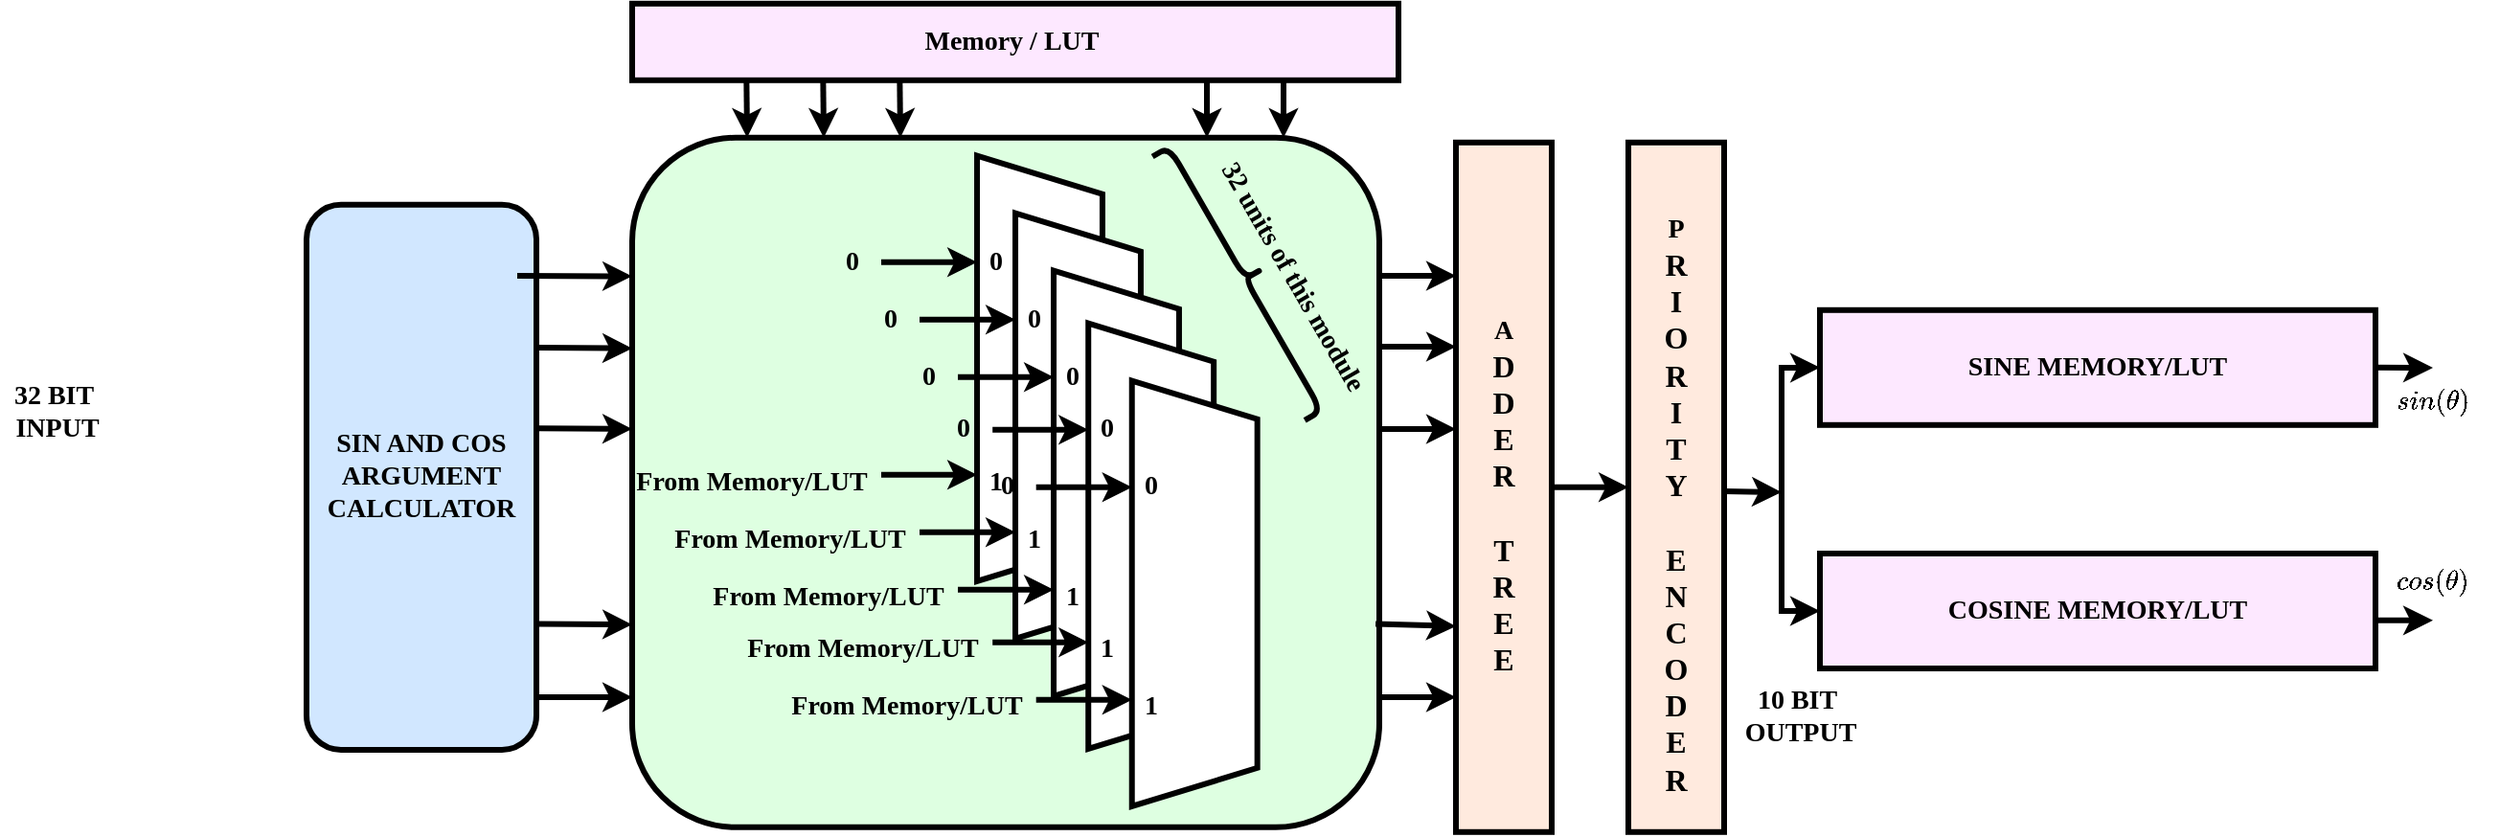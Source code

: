 <mxfile version="24.5.4" type="github">
  <diagram name="Page-1" id="rGx6_5tmaHGXSoKlAdhS">
    <mxGraphModel dx="1463" dy="316" grid="1" gridSize="10" guides="1" tooltips="1" connect="1" arrows="1" fold="1" page="1" pageScale="1" pageWidth="827" pageHeight="1169" math="1" shadow="0">
      <root>
        <mxCell id="0" />
        <mxCell id="1" parent="0" />
        <mxCell id="6gV8mkcd9MCs-agUJCd1-65" value="" style="rounded=1;whiteSpace=wrap;html=1;strokeWidth=3;fillColor=#D1E7FF;" parent="1" vertex="1">
          <mxGeometry x="-110" y="202.9" width="120" height="284.6" as="geometry" />
        </mxCell>
        <mxCell id="6gV8mkcd9MCs-agUJCd1-1" value="" style="rounded=1;whiteSpace=wrap;html=1;strokeWidth=3;fillColor=#DEFFE1;" parent="1" vertex="1">
          <mxGeometry x="60" y="167.9" width="390" height="360" as="geometry" />
        </mxCell>
        <mxCell id="6gV8mkcd9MCs-agUJCd1-2" value="" style="rounded=0;whiteSpace=wrap;html=1;strokeWidth=3;fillColor=#FDE8FF;" parent="1" vertex="1">
          <mxGeometry x="60" y="97.9" width="400" height="40" as="geometry" />
        </mxCell>
        <mxCell id="6gV8mkcd9MCs-agUJCd1-3" value="" style="endArrow=classic;html=1;rounded=0;strokeWidth=3;" parent="1" edge="1">
          <mxGeometry width="50" height="50" relative="1" as="geometry">
            <mxPoint y="240" as="sourcePoint" />
            <mxPoint x="60" y="240.23" as="targetPoint" />
          </mxGeometry>
        </mxCell>
        <mxCell id="6gV8mkcd9MCs-agUJCd1-4" value="" style="endArrow=classic;html=1;rounded=0;strokeWidth=3;exitX=1.005;exitY=0.262;exitDx=0;exitDy=0;exitPerimeter=0;" parent="1" edge="1" source="6gV8mkcd9MCs-agUJCd1-65">
          <mxGeometry width="50" height="50" relative="1" as="geometry">
            <mxPoint x="-20" y="277.9" as="sourcePoint" />
            <mxPoint x="60" y="277.9" as="targetPoint" />
          </mxGeometry>
        </mxCell>
        <mxCell id="6gV8mkcd9MCs-agUJCd1-5" value="" style="endArrow=classic;html=1;rounded=0;strokeWidth=3;exitX=0.999;exitY=0.216;exitDx=0;exitDy=0;exitPerimeter=0;" parent="1" edge="1" source="6gV8mkcd9MCs-agUJCd1-66">
          <mxGeometry width="50" height="50" relative="1" as="geometry">
            <mxPoint x="-20" y="319.98" as="sourcePoint" />
            <mxPoint x="60" y="319.98" as="targetPoint" />
          </mxGeometry>
        </mxCell>
        <mxCell id="6gV8mkcd9MCs-agUJCd1-6" value="" style="endArrow=classic;html=1;rounded=0;strokeWidth=3;exitX=0.999;exitY=0.769;exitDx=0;exitDy=0;exitPerimeter=0;" parent="1" edge="1" source="6gV8mkcd9MCs-agUJCd1-65">
          <mxGeometry width="50" height="50" relative="1" as="geometry">
            <mxPoint x="-20" y="422.07" as="sourcePoint" />
            <mxPoint x="60" y="422.07" as="targetPoint" />
          </mxGeometry>
        </mxCell>
        <mxCell id="6gV8mkcd9MCs-agUJCd1-7" value="" style="endArrow=classic;html=1;rounded=0;strokeWidth=3;" parent="1" edge="1">
          <mxGeometry width="50" height="50" relative="1" as="geometry">
            <mxPoint x="10" y="460" as="sourcePoint" />
            <mxPoint x="60" y="460" as="targetPoint" />
          </mxGeometry>
        </mxCell>
        <mxCell id="6gV8mkcd9MCs-agUJCd1-8" value="" style="endArrow=classic;html=1;rounded=0;exitX=0.5;exitY=1;exitDx=0;exitDy=0;strokeWidth=3;" parent="1" edge="1">
          <mxGeometry width="50" height="50" relative="1" as="geometry">
            <mxPoint x="119.67" y="137.9" as="sourcePoint" />
            <mxPoint x="120" y="167.9" as="targetPoint" />
          </mxGeometry>
        </mxCell>
        <mxCell id="6gV8mkcd9MCs-agUJCd1-9" value="" style="endArrow=classic;html=1;rounded=0;exitX=0.5;exitY=1;exitDx=0;exitDy=0;strokeWidth=3;" parent="1" edge="1">
          <mxGeometry width="50" height="50" relative="1" as="geometry">
            <mxPoint x="159.67" y="137.9" as="sourcePoint" />
            <mxPoint x="160" y="167.9" as="targetPoint" />
          </mxGeometry>
        </mxCell>
        <mxCell id="6gV8mkcd9MCs-agUJCd1-10" value="" style="endArrow=classic;html=1;rounded=0;exitX=0.5;exitY=1;exitDx=0;exitDy=0;strokeWidth=3;" parent="1" edge="1">
          <mxGeometry width="50" height="50" relative="1" as="geometry">
            <mxPoint x="199.67" y="137.9" as="sourcePoint" />
            <mxPoint x="200" y="167.9" as="targetPoint" />
          </mxGeometry>
        </mxCell>
        <mxCell id="6gV8mkcd9MCs-agUJCd1-11" value="" style="endArrow=classic;html=1;rounded=0;exitX=0.5;exitY=1;exitDx=0;exitDy=0;strokeWidth=3;" parent="1" edge="1">
          <mxGeometry width="50" height="50" relative="1" as="geometry">
            <mxPoint x="360" y="137.9" as="sourcePoint" />
            <mxPoint x="360" y="167.9" as="targetPoint" />
          </mxGeometry>
        </mxCell>
        <mxCell id="6gV8mkcd9MCs-agUJCd1-12" value="" style="endArrow=classic;html=1;rounded=0;exitX=0.5;exitY=1;exitDx=0;exitDy=0;strokeWidth=3;" parent="1" edge="1">
          <mxGeometry width="50" height="50" relative="1" as="geometry">
            <mxPoint x="400" y="137.9" as="sourcePoint" />
            <mxPoint x="400" y="167.9" as="targetPoint" />
          </mxGeometry>
        </mxCell>
        <mxCell id="6gV8mkcd9MCs-agUJCd1-13" value="" style="rounded=0;whiteSpace=wrap;html=1;strokeWidth=3;fillColor=#FFEADE;" parent="1" vertex="1">
          <mxGeometry x="490" y="170.4" width="50" height="360" as="geometry" />
        </mxCell>
        <mxCell id="6gV8mkcd9MCs-agUJCd1-14" value="" style="endArrow=classic;html=1;rounded=0;strokeWidth=3;" parent="1" edge="1">
          <mxGeometry width="50" height="50" relative="1" as="geometry">
            <mxPoint x="450" y="240" as="sourcePoint" />
            <mxPoint x="490" y="240" as="targetPoint" />
          </mxGeometry>
        </mxCell>
        <mxCell id="6gV8mkcd9MCs-agUJCd1-15" value="" style="endArrow=classic;html=1;rounded=0;strokeWidth=3;exitX=0.998;exitY=0.303;exitDx=0;exitDy=0;exitPerimeter=0;" parent="1" source="6gV8mkcd9MCs-agUJCd1-1" edge="1">
          <mxGeometry width="50" height="50" relative="1" as="geometry">
            <mxPoint x="441.91" y="277.07" as="sourcePoint" />
            <mxPoint x="490" y="277" as="targetPoint" />
          </mxGeometry>
        </mxCell>
        <mxCell id="6gV8mkcd9MCs-agUJCd1-16" value="" style="endArrow=classic;html=1;rounded=0;strokeWidth=3;" parent="1" edge="1">
          <mxGeometry width="50" height="50" relative="1" as="geometry">
            <mxPoint x="450" y="320" as="sourcePoint" />
            <mxPoint x="490" y="320" as="targetPoint" />
          </mxGeometry>
        </mxCell>
        <mxCell id="6gV8mkcd9MCs-agUJCd1-17" value="" style="endArrow=classic;html=1;rounded=0;strokeWidth=3;exitX=0.995;exitY=0.705;exitDx=0;exitDy=0;exitPerimeter=0;" parent="1" source="6gV8mkcd9MCs-agUJCd1-1" edge="1">
          <mxGeometry width="50" height="50" relative="1" as="geometry">
            <mxPoint x="440" y="422.9" as="sourcePoint" />
            <mxPoint x="490" y="423" as="targetPoint" />
          </mxGeometry>
        </mxCell>
        <mxCell id="6gV8mkcd9MCs-agUJCd1-18" value="" style="endArrow=classic;html=1;rounded=0;strokeWidth=3;" parent="1" edge="1">
          <mxGeometry width="50" height="50" relative="1" as="geometry">
            <mxPoint x="450" y="460" as="sourcePoint" />
            <mxPoint x="490" y="460" as="targetPoint" />
          </mxGeometry>
        </mxCell>
        <mxCell id="6gV8mkcd9MCs-agUJCd1-19" value="&lt;div&gt;&lt;font style=&quot;font-size: 14px;&quot; face=&quot;Times New Roman&quot;&gt;&lt;b&gt;A&lt;/b&gt;&lt;/font&gt;&lt;/div&gt;&lt;div&gt;&lt;font face=&quot;Times New Roman&quot; size=&quot;3&quot;&gt;&lt;b&gt;D&lt;/b&gt;&lt;/font&gt;&lt;/div&gt;&lt;div&gt;&lt;font face=&quot;Times New Roman&quot; size=&quot;3&quot;&gt;&lt;b&gt;D&lt;/b&gt;&lt;/font&gt;&lt;/div&gt;&lt;div&gt;&lt;font face=&quot;Times New Roman&quot; size=&quot;3&quot;&gt;&lt;b&gt;E&lt;/b&gt;&lt;/font&gt;&lt;/div&gt;&lt;div&gt;&lt;font face=&quot;Times New Roman&quot; size=&quot;3&quot;&gt;&lt;b&gt;R&lt;/b&gt;&lt;/font&gt;&lt;/div&gt;&lt;div&gt;&lt;font face=&quot;Times New Roman&quot; size=&quot;3&quot;&gt;&lt;b&gt;&lt;br&gt;&lt;/b&gt;&lt;/font&gt;&lt;/div&gt;&lt;div&gt;&lt;font face=&quot;Times New Roman&quot; size=&quot;3&quot;&gt;&lt;b&gt;T&lt;/b&gt;&lt;/font&gt;&lt;/div&gt;&lt;div&gt;&lt;font face=&quot;Times New Roman&quot; size=&quot;3&quot;&gt;&lt;b&gt;R&lt;/b&gt;&lt;/font&gt;&lt;/div&gt;&lt;div&gt;&lt;font face=&quot;Times New Roman&quot; size=&quot;3&quot;&gt;&lt;b&gt;E&lt;/b&gt;&lt;/font&gt;&lt;/div&gt;&lt;div&gt;&lt;font face=&quot;Times New Roman&quot; style=&quot;&quot; size=&quot;3&quot;&gt;&lt;b&gt;E&lt;/b&gt;&lt;/font&gt;&lt;br&gt;&lt;/div&gt;" style="text;html=1;align=center;verticalAlign=middle;whiteSpace=wrap;rounded=0;" parent="1" vertex="1">
          <mxGeometry x="500" y="257.9" width="30" height="195" as="geometry" />
        </mxCell>
        <mxCell id="6gV8mkcd9MCs-agUJCd1-20" value="" style="rounded=0;whiteSpace=wrap;html=1;strokeWidth=3;fillColor=#FFEADE;" parent="1" vertex="1">
          <mxGeometry x="580" y="170.4" width="50" height="360" as="geometry" />
        </mxCell>
        <mxCell id="6gV8mkcd9MCs-agUJCd1-21" value="" style="endArrow=classic;html=1;rounded=0;entryX=0;entryY=0.5;entryDx=0;entryDy=0;strokeWidth=3;" parent="1" source="6gV8mkcd9MCs-agUJCd1-13" target="6gV8mkcd9MCs-agUJCd1-20" edge="1">
          <mxGeometry width="50" height="50" relative="1" as="geometry">
            <mxPoint x="540" y="390" as="sourcePoint" />
            <mxPoint x="590" y="340" as="targetPoint" />
          </mxGeometry>
        </mxCell>
        <mxCell id="6gV8mkcd9MCs-agUJCd1-22" value="&lt;div&gt;&lt;b&gt;&lt;font style=&quot;font-size: 14px;&quot; face=&quot;Times New Roman&quot;&gt;P&lt;/font&gt;&lt;/b&gt;&lt;/div&gt;&lt;div&gt;&lt;b&gt;&lt;font face=&quot;Times New Roman&quot; size=&quot;3&quot;&gt;R&lt;/font&gt;&lt;/b&gt;&lt;/div&gt;&lt;div&gt;&lt;b&gt;&lt;font face=&quot;Times New Roman&quot; size=&quot;3&quot;&gt;I&lt;/font&gt;&lt;/b&gt;&lt;/div&gt;&lt;div&gt;&lt;b&gt;&lt;font face=&quot;Times New Roman&quot; size=&quot;3&quot;&gt;O&lt;/font&gt;&lt;/b&gt;&lt;/div&gt;&lt;div&gt;&lt;b&gt;&lt;font face=&quot;Times New Roman&quot; size=&quot;3&quot;&gt;R&lt;/font&gt;&lt;/b&gt;&lt;/div&gt;&lt;div&gt;&lt;b&gt;&lt;font face=&quot;Times New Roman&quot; size=&quot;3&quot;&gt;I&lt;/font&gt;&lt;/b&gt;&lt;/div&gt;&lt;div&gt;&lt;b&gt;&lt;font face=&quot;Times New Roman&quot; size=&quot;3&quot;&gt;T&lt;/font&gt;&lt;/b&gt;&lt;/div&gt;&lt;div&gt;&lt;b&gt;&lt;font face=&quot;Times New Roman&quot; size=&quot;3&quot;&gt;Y&lt;/font&gt;&lt;/b&gt;&lt;/div&gt;&lt;div&gt;&lt;b&gt;&lt;font face=&quot;Times New Roman&quot; size=&quot;3&quot;&gt;&lt;br&gt;&lt;/font&gt;&lt;/b&gt;&lt;/div&gt;&lt;div&gt;&lt;b&gt;&lt;font face=&quot;Times New Roman&quot; size=&quot;3&quot;&gt;E&lt;/font&gt;&lt;/b&gt;&lt;/div&gt;&lt;div&gt;&lt;b&gt;&lt;font face=&quot;Times New Roman&quot; size=&quot;3&quot;&gt;N&lt;/font&gt;&lt;/b&gt;&lt;/div&gt;&lt;div&gt;&lt;b&gt;&lt;font face=&quot;Times New Roman&quot; size=&quot;3&quot;&gt;C&lt;/font&gt;&lt;/b&gt;&lt;/div&gt;&lt;div&gt;&lt;b&gt;&lt;font face=&quot;Times New Roman&quot; size=&quot;3&quot;&gt;O&lt;/font&gt;&lt;/b&gt;&lt;/div&gt;&lt;div&gt;&lt;b&gt;&lt;font face=&quot;Times New Roman&quot; size=&quot;3&quot;&gt;D&lt;/font&gt;&lt;/b&gt;&lt;/div&gt;&lt;div&gt;&lt;b&gt;&lt;font face=&quot;Times New Roman&quot; size=&quot;3&quot;&gt;E&lt;/font&gt;&lt;/b&gt;&lt;/div&gt;&lt;div&gt;&lt;b&gt;&lt;font face=&quot;Times New Roman&quot; style=&quot;&quot; size=&quot;3&quot;&gt;R&lt;/font&gt;&lt;br&gt;&lt;/b&gt;&lt;/div&gt;" style="text;html=1;align=center;verticalAlign=middle;whiteSpace=wrap;rounded=0;" parent="1" vertex="1">
          <mxGeometry x="585" y="205.4" width="40" height="310" as="geometry" />
        </mxCell>
        <mxCell id="6gV8mkcd9MCs-agUJCd1-23" value="" style="endArrow=classic;html=1;rounded=0;strokeWidth=3;" parent="1" edge="1">
          <mxGeometry width="50" height="50" relative="1" as="geometry">
            <mxPoint x="630" y="352.52" as="sourcePoint" />
            <mxPoint x="660" y="353" as="targetPoint" />
          </mxGeometry>
        </mxCell>
        <mxCell id="6gV8mkcd9MCs-agUJCd1-25" value="&lt;font style=&quot;font-size: 14px;&quot; face=&quot;Times New Roman&quot;&gt;&lt;b style=&quot;&quot;&gt;32 BIT&amp;nbsp;&lt;/b&gt;&lt;/font&gt;&lt;div&gt;&lt;b style=&quot;font-size: 14px; font-family: &amp;quot;Times New Roman&amp;quot;; background-color: initial;&quot;&gt;INPUT&lt;/b&gt;&lt;/div&gt;" style="text;html=1;align=center;verticalAlign=middle;whiteSpace=wrap;rounded=0;flipV=1;rotation=0;" parent="1" vertex="1">
          <mxGeometry x="-270" y="290" width="60" height="42.9" as="geometry" />
        </mxCell>
        <mxCell id="6gV8mkcd9MCs-agUJCd1-26" value="&lt;font face=&quot;Times New Roman&quot; style=&quot;font-size: 14px;&quot;&gt;&lt;b&gt;10 BIT&amp;nbsp;&lt;/b&gt;&lt;/font&gt;&lt;div&gt;&lt;font face=&quot;Times New Roman&quot; style=&quot;font-size: 14px;&quot;&gt;&lt;b style=&quot;&quot;&gt;OUTPUT&lt;/b&gt;&lt;/font&gt;&lt;/div&gt;" style="text;html=1;align=center;verticalAlign=middle;whiteSpace=wrap;rounded=0;flipV=1;rotation=0;" parent="1" vertex="1">
          <mxGeometry x="630" y="452.9" width="80" height="34.6" as="geometry" />
        </mxCell>
        <mxCell id="6gV8mkcd9MCs-agUJCd1-27" value="" style="shape=trapezoid;perimeter=trapezoidPerimeter;whiteSpace=wrap;html=1;fixedSize=1;rotation=90;strokeWidth=3;" parent="1" vertex="1">
          <mxGeometry x="161.69" y="255.65" width="222.12" height="65.46" as="geometry" />
        </mxCell>
        <mxCell id="6gV8mkcd9MCs-agUJCd1-28" value="" style="endArrow=classic;html=1;rounded=0;entryX=0.25;entryY=1;entryDx=0;entryDy=0;strokeWidth=3;" parent="1" target="6gV8mkcd9MCs-agUJCd1-27" edge="1">
          <mxGeometry width="50" height="50" relative="1" as="geometry">
            <mxPoint x="190" y="232.9" as="sourcePoint" />
            <mxPoint x="620" y="472.9" as="targetPoint" />
          </mxGeometry>
        </mxCell>
        <mxCell id="6gV8mkcd9MCs-agUJCd1-29" value="" style="endArrow=classic;html=1;rounded=0;entryX=0.75;entryY=1;entryDx=0;entryDy=0;strokeWidth=3;" parent="1" target="6gV8mkcd9MCs-agUJCd1-27" edge="1">
          <mxGeometry width="50" height="50" relative="1" as="geometry">
            <mxPoint x="190" y="343.9" as="sourcePoint" />
            <mxPoint x="620" y="472.9" as="targetPoint" />
          </mxGeometry>
        </mxCell>
        <mxCell id="6gV8mkcd9MCs-agUJCd1-30" value="&lt;font style=&quot;font-size: 14px;&quot; face=&quot;Times New Roman&quot;&gt;&lt;b&gt;0&lt;/b&gt;&lt;/font&gt;" style="text;html=1;align=center;verticalAlign=middle;whiteSpace=wrap;rounded=0;strokeWidth=3;" parent="1" vertex="1">
          <mxGeometry x="220" y="217.9" width="60" height="30" as="geometry" />
        </mxCell>
        <mxCell id="6gV8mkcd9MCs-agUJCd1-31" value="&lt;font style=&quot;font-size: 14px;&quot; face=&quot;Times New Roman&quot;&gt;&lt;b&gt;1&lt;/b&gt;&lt;/font&gt;" style="text;html=1;align=center;verticalAlign=middle;whiteSpace=wrap;rounded=0;strokeWidth=3;" parent="1" vertex="1">
          <mxGeometry x="220" y="332.9" width="60" height="30" as="geometry" />
        </mxCell>
        <mxCell id="6gV8mkcd9MCs-agUJCd1-32" value="&lt;font style=&quot;font-size: 14px;&quot; face=&quot;Times New Roman&quot;&gt;&lt;b&gt;0&lt;/b&gt;&lt;/font&gt;" style="text;html=1;align=center;verticalAlign=middle;whiteSpace=wrap;rounded=0;" parent="1" vertex="1">
          <mxGeometry x="160" y="217.9" width="30" height="30" as="geometry" />
        </mxCell>
        <mxCell id="6gV8mkcd9MCs-agUJCd1-33" value="&lt;font style=&quot;font-size: 14px;&quot; face=&quot;Times New Roman&quot;&gt;&lt;b&gt;From Memory/LUT&lt;/b&gt;&lt;/font&gt;" style="text;html=1;align=center;verticalAlign=middle;whiteSpace=wrap;rounded=0;" parent="1" vertex="1">
          <mxGeometry x="40" y="332.9" width="165" height="30" as="geometry" />
        </mxCell>
        <mxCell id="6gV8mkcd9MCs-agUJCd1-34" value="" style="shape=trapezoid;perimeter=trapezoidPerimeter;whiteSpace=wrap;html=1;fixedSize=1;rotation=90;strokeWidth=3;" parent="1" vertex="1">
          <mxGeometry x="181.69" y="285.65" width="222.12" height="65.46" as="geometry" />
        </mxCell>
        <mxCell id="6gV8mkcd9MCs-agUJCd1-35" value="" style="endArrow=classic;html=1;rounded=0;entryX=0.25;entryY=1;entryDx=0;entryDy=0;strokeWidth=3;" parent="1" target="6gV8mkcd9MCs-agUJCd1-34" edge="1">
          <mxGeometry width="50" height="50" relative="1" as="geometry">
            <mxPoint x="210" y="262.9" as="sourcePoint" />
            <mxPoint x="640" y="502.9" as="targetPoint" />
          </mxGeometry>
        </mxCell>
        <mxCell id="6gV8mkcd9MCs-agUJCd1-36" value="" style="endArrow=classic;html=1;rounded=0;entryX=0.75;entryY=1;entryDx=0;entryDy=0;strokeWidth=3;" parent="1" target="6gV8mkcd9MCs-agUJCd1-34" edge="1">
          <mxGeometry width="50" height="50" relative="1" as="geometry">
            <mxPoint x="210" y="373.9" as="sourcePoint" />
            <mxPoint x="640" y="502.9" as="targetPoint" />
          </mxGeometry>
        </mxCell>
        <mxCell id="6gV8mkcd9MCs-agUJCd1-37" value="&lt;font style=&quot;font-size: 14px;&quot; face=&quot;Times New Roman&quot;&gt;&lt;b&gt;0&lt;/b&gt;&lt;/font&gt;" style="text;html=1;align=center;verticalAlign=middle;whiteSpace=wrap;rounded=0;strokeWidth=3;" parent="1" vertex="1">
          <mxGeometry x="240" y="247.9" width="60" height="30" as="geometry" />
        </mxCell>
        <mxCell id="6gV8mkcd9MCs-agUJCd1-38" value="&lt;font style=&quot;font-size: 14px;&quot; face=&quot;Times New Roman&quot;&gt;&lt;b&gt;1&lt;/b&gt;&lt;/font&gt;" style="text;html=1;align=center;verticalAlign=middle;whiteSpace=wrap;rounded=0;strokeWidth=3;" parent="1" vertex="1">
          <mxGeometry x="240" y="362.9" width="60" height="30" as="geometry" />
        </mxCell>
        <mxCell id="6gV8mkcd9MCs-agUJCd1-39" value="&lt;font style=&quot;font-size: 14px;&quot; face=&quot;Times New Roman&quot;&gt;&lt;b&gt;0&lt;/b&gt;&lt;/font&gt;" style="text;html=1;align=center;verticalAlign=middle;whiteSpace=wrap;rounded=0;" parent="1" vertex="1">
          <mxGeometry x="180" y="247.9" width="30" height="30" as="geometry" />
        </mxCell>
        <mxCell id="6gV8mkcd9MCs-agUJCd1-40" value="&lt;font style=&quot;font-size: 14px;&quot; face=&quot;Times New Roman&quot;&gt;&lt;b&gt;From Memory/LUT&lt;/b&gt;&lt;/font&gt;" style="text;html=1;align=center;verticalAlign=middle;whiteSpace=wrap;rounded=0;" parent="1" vertex="1">
          <mxGeometry x="60" y="362.9" width="165" height="30" as="geometry" />
        </mxCell>
        <mxCell id="6gV8mkcd9MCs-agUJCd1-41" value="" style="shape=trapezoid;perimeter=trapezoidPerimeter;whiteSpace=wrap;html=1;fixedSize=1;rotation=90;strokeWidth=3;" parent="1" vertex="1">
          <mxGeometry x="201.69" y="315.65" width="222.12" height="65.46" as="geometry" />
        </mxCell>
        <mxCell id="6gV8mkcd9MCs-agUJCd1-42" value="" style="endArrow=classic;html=1;rounded=0;entryX=0.25;entryY=1;entryDx=0;entryDy=0;strokeWidth=3;" parent="1" target="6gV8mkcd9MCs-agUJCd1-41" edge="1">
          <mxGeometry width="50" height="50" relative="1" as="geometry">
            <mxPoint x="230" y="292.9" as="sourcePoint" />
            <mxPoint x="660" y="532.9" as="targetPoint" />
          </mxGeometry>
        </mxCell>
        <mxCell id="6gV8mkcd9MCs-agUJCd1-43" value="" style="endArrow=classic;html=1;rounded=0;entryX=0.75;entryY=1;entryDx=0;entryDy=0;strokeWidth=3;" parent="1" target="6gV8mkcd9MCs-agUJCd1-41" edge="1">
          <mxGeometry width="50" height="50" relative="1" as="geometry">
            <mxPoint x="230" y="403.9" as="sourcePoint" />
            <mxPoint x="660" y="532.9" as="targetPoint" />
          </mxGeometry>
        </mxCell>
        <mxCell id="6gV8mkcd9MCs-agUJCd1-44" value="&lt;font style=&quot;font-size: 14px;&quot; face=&quot;Times New Roman&quot;&gt;&lt;b&gt;0&lt;/b&gt;&lt;/font&gt;" style="text;html=1;align=center;verticalAlign=middle;whiteSpace=wrap;rounded=0;strokeWidth=3;" parent="1" vertex="1">
          <mxGeometry x="260" y="277.9" width="60" height="30" as="geometry" />
        </mxCell>
        <mxCell id="6gV8mkcd9MCs-agUJCd1-45" value="&lt;font style=&quot;font-size: 14px;&quot; face=&quot;Times New Roman&quot;&gt;&lt;b&gt;1&lt;/b&gt;&lt;/font&gt;" style="text;html=1;align=center;verticalAlign=middle;whiteSpace=wrap;rounded=0;strokeWidth=3;" parent="1" vertex="1">
          <mxGeometry x="260" y="392.9" width="60" height="30" as="geometry" />
        </mxCell>
        <mxCell id="6gV8mkcd9MCs-agUJCd1-46" value="&lt;font style=&quot;font-size: 14px;&quot; face=&quot;Times New Roman&quot;&gt;&lt;b&gt;0&lt;/b&gt;&lt;/font&gt;" style="text;html=1;align=center;verticalAlign=middle;whiteSpace=wrap;rounded=0;" parent="1" vertex="1">
          <mxGeometry x="200" y="277.9" width="30" height="30" as="geometry" />
        </mxCell>
        <mxCell id="6gV8mkcd9MCs-agUJCd1-47" value="&lt;font style=&quot;font-size: 14px;&quot; face=&quot;Times New Roman&quot;&gt;&lt;b&gt;From Memory/LUT&lt;/b&gt;&lt;/font&gt;" style="text;html=1;align=center;verticalAlign=middle;whiteSpace=wrap;rounded=0;" parent="1" vertex="1">
          <mxGeometry x="80" y="392.9" width="165" height="30" as="geometry" />
        </mxCell>
        <mxCell id="6gV8mkcd9MCs-agUJCd1-48" value="" style="shape=trapezoid;perimeter=trapezoidPerimeter;whiteSpace=wrap;html=1;fixedSize=1;rotation=90;strokeWidth=3;" parent="1" vertex="1">
          <mxGeometry x="219.79" y="343.15" width="222.12" height="65.46" as="geometry" />
        </mxCell>
        <mxCell id="6gV8mkcd9MCs-agUJCd1-49" value="" style="endArrow=classic;html=1;rounded=0;entryX=0.25;entryY=1;entryDx=0;entryDy=0;strokeWidth=3;" parent="1" target="6gV8mkcd9MCs-agUJCd1-48" edge="1">
          <mxGeometry width="50" height="50" relative="1" as="geometry">
            <mxPoint x="248.1" y="320.4" as="sourcePoint" />
            <mxPoint x="678.1" y="560.4" as="targetPoint" />
          </mxGeometry>
        </mxCell>
        <mxCell id="6gV8mkcd9MCs-agUJCd1-50" value="" style="endArrow=classic;html=1;rounded=0;entryX=0.75;entryY=1;entryDx=0;entryDy=0;strokeWidth=3;" parent="1" target="6gV8mkcd9MCs-agUJCd1-48" edge="1">
          <mxGeometry width="50" height="50" relative="1" as="geometry">
            <mxPoint x="248.1" y="431.4" as="sourcePoint" />
            <mxPoint x="678.1" y="560.4" as="targetPoint" />
          </mxGeometry>
        </mxCell>
        <mxCell id="6gV8mkcd9MCs-agUJCd1-51" value="&lt;font style=&quot;font-size: 14px;&quot; face=&quot;Times New Roman&quot;&gt;&lt;b&gt;0&lt;/b&gt;&lt;/font&gt;" style="text;html=1;align=center;verticalAlign=middle;whiteSpace=wrap;rounded=0;strokeWidth=3;" parent="1" vertex="1">
          <mxGeometry x="278.1" y="305.4" width="60" height="30" as="geometry" />
        </mxCell>
        <mxCell id="6gV8mkcd9MCs-agUJCd1-52" value="&lt;font style=&quot;font-size: 14px;&quot; face=&quot;Times New Roman&quot;&gt;&lt;b&gt;1&lt;/b&gt;&lt;/font&gt;" style="text;html=1;align=center;verticalAlign=middle;whiteSpace=wrap;rounded=0;strokeWidth=3;" parent="1" vertex="1">
          <mxGeometry x="278.1" y="420.4" width="60" height="30" as="geometry" />
        </mxCell>
        <mxCell id="6gV8mkcd9MCs-agUJCd1-53" value="&lt;font style=&quot;font-size: 14px;&quot; face=&quot;Times New Roman&quot;&gt;&lt;b&gt;0&lt;/b&gt;&lt;/font&gt;" style="text;html=1;align=center;verticalAlign=middle;whiteSpace=wrap;rounded=0;" parent="1" vertex="1">
          <mxGeometry x="218.1" y="305.4" width="30" height="30" as="geometry" />
        </mxCell>
        <mxCell id="6gV8mkcd9MCs-agUJCd1-54" value="&lt;font style=&quot;font-size: 14px;&quot; face=&quot;Times New Roman&quot;&gt;&lt;b&gt;From Memory/LUT&lt;/b&gt;&lt;/font&gt;" style="text;html=1;align=center;verticalAlign=middle;whiteSpace=wrap;rounded=0;" parent="1" vertex="1">
          <mxGeometry x="98.1" y="420.4" width="165" height="30" as="geometry" />
        </mxCell>
        <mxCell id="6gV8mkcd9MCs-agUJCd1-55" value="" style="shape=trapezoid;perimeter=trapezoidPerimeter;whiteSpace=wrap;html=1;fixedSize=1;rotation=90;strokeWidth=3;" parent="1" vertex="1">
          <mxGeometry x="242.54" y="373.15" width="222.12" height="65.46" as="geometry" />
        </mxCell>
        <mxCell id="6gV8mkcd9MCs-agUJCd1-56" value="" style="endArrow=classic;html=1;rounded=0;entryX=0.25;entryY=1;entryDx=0;entryDy=0;strokeWidth=3;" parent="1" target="6gV8mkcd9MCs-agUJCd1-55" edge="1">
          <mxGeometry width="50" height="50" relative="1" as="geometry">
            <mxPoint x="270.85" y="350.4" as="sourcePoint" />
            <mxPoint x="700.85" y="590.4" as="targetPoint" />
          </mxGeometry>
        </mxCell>
        <mxCell id="6gV8mkcd9MCs-agUJCd1-57" value="" style="endArrow=classic;html=1;rounded=0;entryX=0.75;entryY=1;entryDx=0;entryDy=0;strokeWidth=3;" parent="1" target="6gV8mkcd9MCs-agUJCd1-55" edge="1">
          <mxGeometry width="50" height="50" relative="1" as="geometry">
            <mxPoint x="270.85" y="461.4" as="sourcePoint" />
            <mxPoint x="700.85" y="590.4" as="targetPoint" />
          </mxGeometry>
        </mxCell>
        <mxCell id="6gV8mkcd9MCs-agUJCd1-58" value="&lt;font style=&quot;font-size: 14px;&quot; face=&quot;Times New Roman&quot;&gt;&lt;b&gt;0&lt;/b&gt;&lt;/font&gt;" style="text;html=1;align=center;verticalAlign=middle;whiteSpace=wrap;rounded=0;strokeWidth=3;" parent="1" vertex="1">
          <mxGeometry x="300.85" y="335.4" width="60" height="30" as="geometry" />
        </mxCell>
        <mxCell id="6gV8mkcd9MCs-agUJCd1-59" value="&lt;font style=&quot;font-size: 14px;&quot; face=&quot;Times New Roman&quot;&gt;&lt;b&gt;1&lt;/b&gt;&lt;/font&gt;" style="text;html=1;align=center;verticalAlign=middle;whiteSpace=wrap;rounded=0;strokeWidth=3;" parent="1" vertex="1">
          <mxGeometry x="300.85" y="450.4" width="60" height="30" as="geometry" />
        </mxCell>
        <mxCell id="6gV8mkcd9MCs-agUJCd1-60" value="&lt;font style=&quot;font-size: 14px;&quot; face=&quot;Times New Roman&quot;&gt;&lt;b&gt;0&lt;/b&gt;&lt;/font&gt;" style="text;html=1;align=center;verticalAlign=middle;whiteSpace=wrap;rounded=0;" parent="1" vertex="1">
          <mxGeometry x="240.85" y="335.4" width="30" height="30" as="geometry" />
        </mxCell>
        <mxCell id="6gV8mkcd9MCs-agUJCd1-61" value="&lt;font style=&quot;font-size: 14px;&quot; face=&quot;Times New Roman&quot;&gt;&lt;b&gt;From Memory/LUT&lt;/b&gt;&lt;/font&gt;" style="text;html=1;align=center;verticalAlign=middle;whiteSpace=wrap;rounded=0;" parent="1" vertex="1">
          <mxGeometry x="120.85" y="450.4" width="165" height="30" as="geometry" />
        </mxCell>
        <mxCell id="6gV8mkcd9MCs-agUJCd1-62" value="" style="shape=curlyBracket;whiteSpace=wrap;html=1;rounded=1;flipH=1;labelPosition=right;verticalLabelPosition=middle;align=left;verticalAlign=middle;rotation=-30;strokeWidth=3;" parent="1" vertex="1">
          <mxGeometry x="370" y="162.11" width="20" height="159" as="geometry" />
        </mxCell>
        <mxCell id="6gV8mkcd9MCs-agUJCd1-63" value="&lt;font style=&quot;font-size: 14px;&quot; face=&quot;Times New Roman&quot;&gt;&lt;b&gt;32 units of this module&lt;/b&gt;&lt;/font&gt;" style="text;html=1;align=center;verticalAlign=middle;whiteSpace=wrap;rounded=0;rotation=60;" parent="1" vertex="1">
          <mxGeometry x="330" y="225.65" width="150" height="30" as="geometry" />
        </mxCell>
        <mxCell id="6gV8mkcd9MCs-agUJCd1-64" value="&lt;font style=&quot;font-size: 14px;&quot; face=&quot;Times New Roman&quot;&gt;&lt;b&gt;Memory / LUT&amp;nbsp;&lt;/b&gt;&lt;/font&gt;" style="text;html=1;align=center;verticalAlign=middle;whiteSpace=wrap;rounded=0;" parent="1" vertex="1">
          <mxGeometry x="195" y="102.9" width="130" height="30" as="geometry" />
        </mxCell>
        <mxCell id="6gV8mkcd9MCs-agUJCd1-66" value="&lt;font style=&quot;font-size: 14px;&quot; face=&quot;Times New Roman&quot;&gt;&lt;b&gt;SIN AND COS ARGUMENT CALCULATOR&lt;/b&gt;&lt;/font&gt;" style="text;html=1;align=center;verticalAlign=middle;whiteSpace=wrap;rounded=0;" parent="1" vertex="1">
          <mxGeometry x="-110" y="300.2" width="120" height="90" as="geometry" />
        </mxCell>
        <mxCell id="6gV8mkcd9MCs-agUJCd1-67" value="" style="rounded=0;whiteSpace=wrap;html=1;strokeWidth=3;fillColor=#FDE8FF;" parent="1" vertex="1">
          <mxGeometry x="680" y="257.9" width="290" height="60" as="geometry" />
        </mxCell>
        <mxCell id="6gV8mkcd9MCs-agUJCd1-68" value="" style="rounded=0;whiteSpace=wrap;html=1;strokeWidth=3;fillColor=#FDE8FF;" parent="1" vertex="1">
          <mxGeometry x="680" y="385" width="290" height="60" as="geometry" />
        </mxCell>
        <mxCell id="6gV8mkcd9MCs-agUJCd1-69" value="" style="endArrow=classic;startArrow=classic;html=1;rounded=0;entryX=0;entryY=0.5;entryDx=0;entryDy=0;exitX=0;exitY=0.5;exitDx=0;exitDy=0;strokeWidth=3;" parent="1" source="6gV8mkcd9MCs-agUJCd1-68" target="6gV8mkcd9MCs-agUJCd1-67" edge="1">
          <mxGeometry width="50" height="50" relative="1" as="geometry">
            <mxPoint x="240" y="365" as="sourcePoint" />
            <mxPoint x="290" y="315" as="targetPoint" />
            <Array as="points">
              <mxPoint x="660" y="415" />
              <mxPoint x="660" y="355" />
              <mxPoint x="660" y="288" />
            </Array>
          </mxGeometry>
        </mxCell>
        <mxCell id="6gV8mkcd9MCs-agUJCd1-70" value="&lt;font style=&quot;font-size: 14px;&quot; face=&quot;Times New Roman&quot;&gt;&lt;b&gt;SINE MEMORY/LUT&lt;/b&gt;&lt;/font&gt;" style="text;html=1;align=center;verticalAlign=middle;whiteSpace=wrap;rounded=0;" parent="1" vertex="1">
          <mxGeometry x="750" y="273.38" width="150" height="30" as="geometry" />
        </mxCell>
        <mxCell id="6gV8mkcd9MCs-agUJCd1-71" value="&lt;font style=&quot;font-size: 14px;&quot; face=&quot;Times New Roman&quot;&gt;&lt;b&gt;COSINE MEMORY/LUT&lt;/b&gt;&lt;/font&gt;" style="text;html=1;align=center;verticalAlign=middle;whiteSpace=wrap;rounded=0;" parent="1" vertex="1">
          <mxGeometry x="740" y="400" width="170" height="30" as="geometry" />
        </mxCell>
        <mxCell id="6gV8mkcd9MCs-agUJCd1-72" value="" style="endArrow=classic;html=1;rounded=0;exitX=1;exitY=0.5;exitDx=0;exitDy=0;strokeWidth=3;" parent="1" source="6gV8mkcd9MCs-agUJCd1-67" edge="1">
          <mxGeometry width="50" height="50" relative="1" as="geometry">
            <mxPoint x="460" y="330" as="sourcePoint" />
            <mxPoint x="1000" y="288" as="targetPoint" />
          </mxGeometry>
        </mxCell>
        <mxCell id="6gV8mkcd9MCs-agUJCd1-73" value="" style="endArrow=classic;html=1;rounded=0;exitX=1;exitY=0.5;exitDx=0;exitDy=0;strokeWidth=3;" parent="1" edge="1">
          <mxGeometry width="50" height="50" relative="1" as="geometry">
            <mxPoint x="970" y="419.92" as="sourcePoint" />
            <mxPoint x="1000" y="419.92" as="targetPoint" />
          </mxGeometry>
        </mxCell>
        <mxCell id="6gV8mkcd9MCs-agUJCd1-74" value="\(sin(\theta)\)" style="text;html=1;align=center;verticalAlign=middle;whiteSpace=wrap;rounded=0;" parent="1" vertex="1">
          <mxGeometry x="970" y="291.11" width="60" height="30" as="geometry" />
        </mxCell>
        <mxCell id="6gV8mkcd9MCs-agUJCd1-75" value="\(cos(\theta)\)" style="text;html=1;align=center;verticalAlign=middle;whiteSpace=wrap;rounded=0;" parent="1" vertex="1">
          <mxGeometry x="970" y="385" width="60" height="30" as="geometry" />
        </mxCell>
      </root>
    </mxGraphModel>
  </diagram>
</mxfile>
